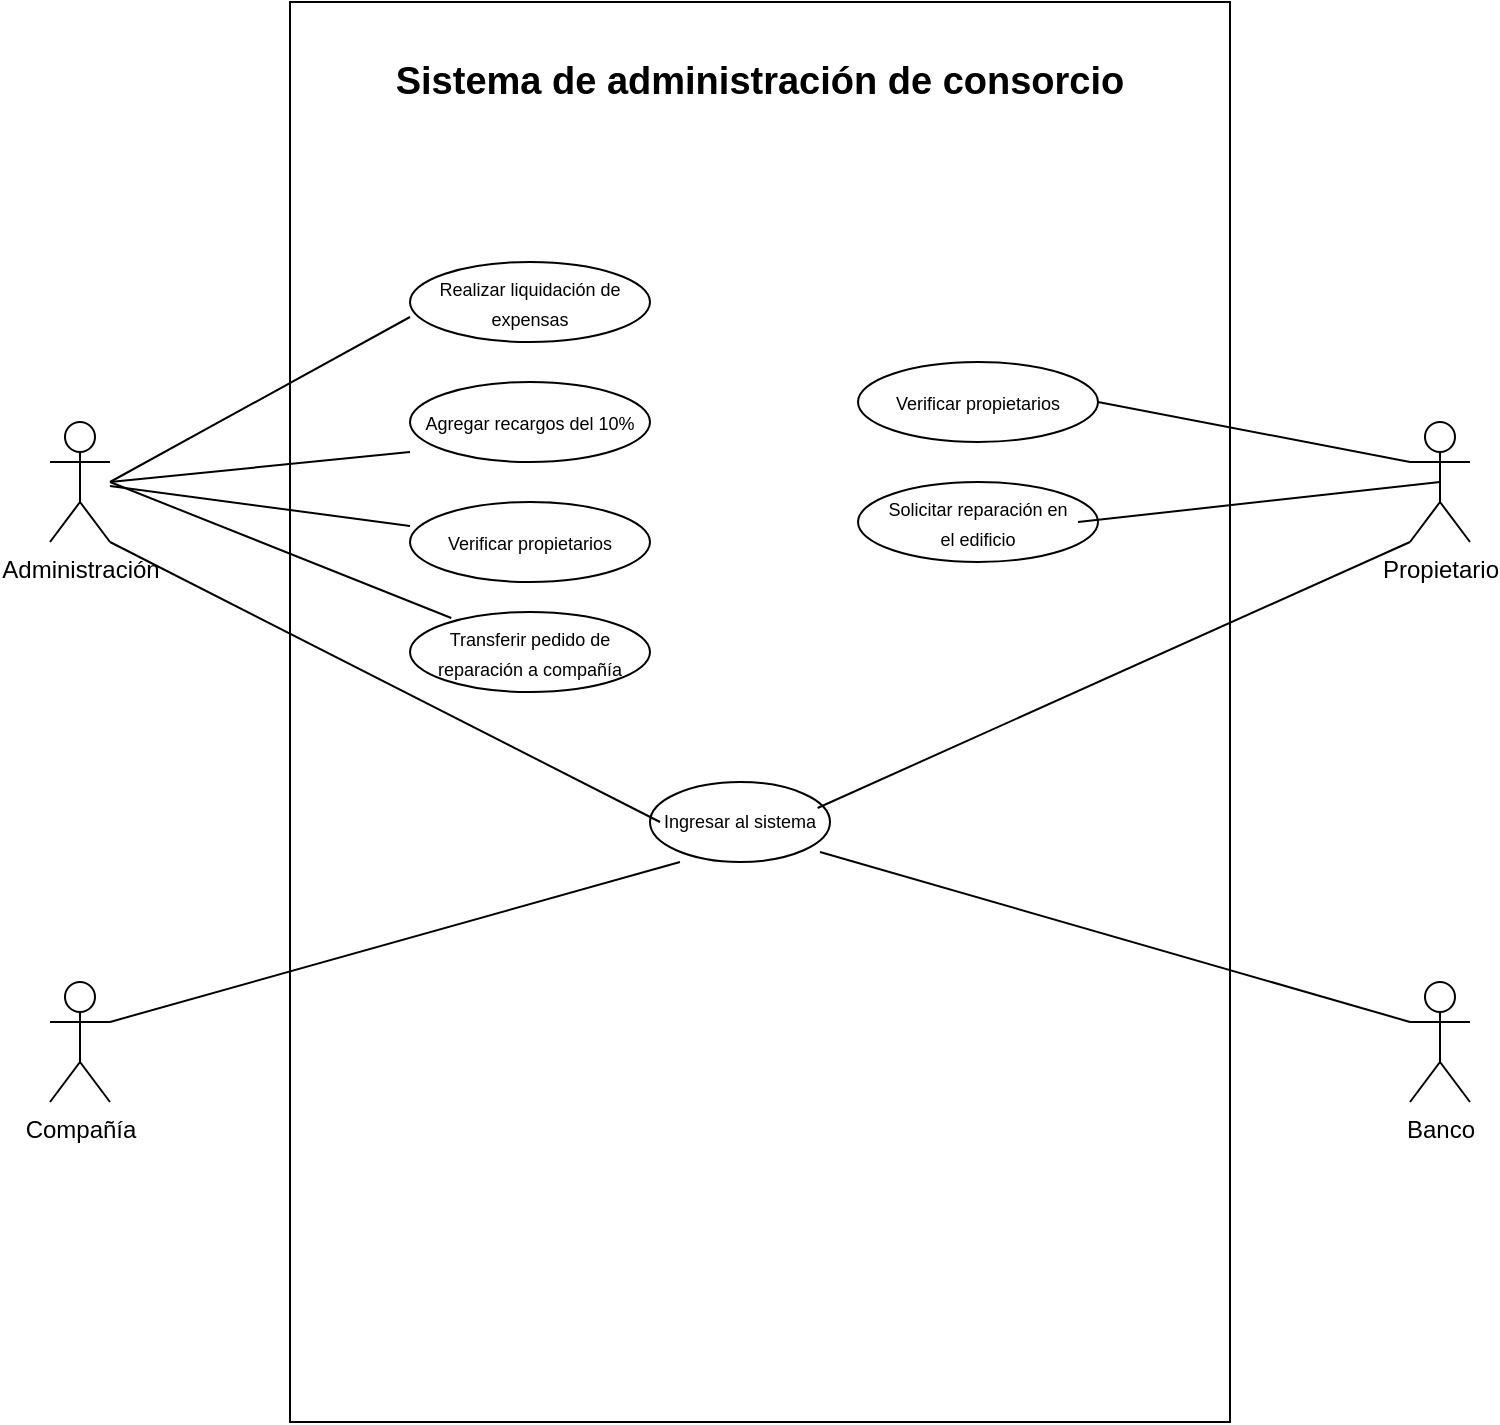 <mxfile version="24.3.1" type="github">
  <diagram name="Página-1" id="dHpCA66BBc9U6__JTMh9">
    <mxGraphModel dx="2002" dy="1807" grid="1" gridSize="10" guides="1" tooltips="1" connect="1" arrows="1" fold="1" page="1" pageScale="1" pageWidth="827" pageHeight="1169" math="0" shadow="0">
      <root>
        <mxCell id="0" />
        <mxCell id="1" parent="0" />
        <mxCell id="leOEBqHJ9ZsSow2MIpuy-2" value="" style="rounded=0;whiteSpace=wrap;html=1;" vertex="1" parent="1">
          <mxGeometry x="130" y="-140" width="470" height="710" as="geometry" />
        </mxCell>
        <mxCell id="leOEBqHJ9ZsSow2MIpuy-4" value="&lt;font style=&quot;font-size: 19px;&quot;&gt;&lt;b&gt;Sistema de administración de consorcio&lt;/b&gt;&lt;/font&gt;" style="text;html=1;align=center;verticalAlign=middle;whiteSpace=wrap;rounded=0;" vertex="1" parent="1">
          <mxGeometry x="130" y="-140" width="470" height="80" as="geometry" />
        </mxCell>
        <mxCell id="leOEBqHJ9ZsSow2MIpuy-6" value="Administración" style="shape=umlActor;verticalLabelPosition=bottom;verticalAlign=top;html=1;outlineConnect=0;" vertex="1" parent="1">
          <mxGeometry x="10" y="70" width="30" height="60" as="geometry" />
        </mxCell>
        <mxCell id="leOEBqHJ9ZsSow2MIpuy-7" value="" style="ellipse;whiteSpace=wrap;html=1;" vertex="1" parent="1">
          <mxGeometry x="190" y="-10" width="120" height="40" as="geometry" />
        </mxCell>
        <mxCell id="leOEBqHJ9ZsSow2MIpuy-8" value="&lt;font style=&quot;font-size: 9px;&quot;&gt;Realizar liquidación de expensas&lt;/font&gt;" style="text;html=1;align=center;verticalAlign=middle;whiteSpace=wrap;rounded=0;" vertex="1" parent="1">
          <mxGeometry x="190" y="-5" width="120" height="30" as="geometry" />
        </mxCell>
        <mxCell id="leOEBqHJ9ZsSow2MIpuy-9" value="" style="ellipse;whiteSpace=wrap;html=1;" vertex="1" parent="1">
          <mxGeometry x="190" y="50" width="120" height="40" as="geometry" />
        </mxCell>
        <mxCell id="leOEBqHJ9ZsSow2MIpuy-10" value="&lt;font style=&quot;font-size: 9px;&quot;&gt;Agregar recargos del 10%&lt;br&gt;&lt;/font&gt;" style="text;html=1;align=center;verticalAlign=middle;whiteSpace=wrap;rounded=0;" vertex="1" parent="1">
          <mxGeometry x="190" y="55" width="120" height="30" as="geometry" />
        </mxCell>
        <mxCell id="leOEBqHJ9ZsSow2MIpuy-11" value="" style="ellipse;whiteSpace=wrap;html=1;" vertex="1" parent="1">
          <mxGeometry x="190" y="110" width="120" height="40" as="geometry" />
        </mxCell>
        <mxCell id="leOEBqHJ9ZsSow2MIpuy-12" value="&lt;font style=&quot;font-size: 9px;&quot;&gt;Verificar propietarios&lt;/font&gt;" style="text;html=1;align=center;verticalAlign=middle;whiteSpace=wrap;rounded=0;" vertex="1" parent="1">
          <mxGeometry x="190" y="115" width="120" height="30" as="geometry" />
        </mxCell>
        <mxCell id="leOEBqHJ9ZsSow2MIpuy-13" value="" style="ellipse;whiteSpace=wrap;html=1;" vertex="1" parent="1">
          <mxGeometry x="190" y="165" width="120" height="40" as="geometry" />
        </mxCell>
        <mxCell id="leOEBqHJ9ZsSow2MIpuy-14" value="&lt;font style=&quot;font-size: 9px;&quot;&gt;Transferir pedido de reparación a compañía&lt;br&gt;&lt;/font&gt;" style="text;html=1;align=center;verticalAlign=middle;whiteSpace=wrap;rounded=0;" vertex="1" parent="1">
          <mxGeometry x="190" y="170" width="120" height="30" as="geometry" />
        </mxCell>
        <mxCell id="leOEBqHJ9ZsSow2MIpuy-15" value="" style="endArrow=none;html=1;rounded=0;entryX=0;entryY=0.75;entryDx=0;entryDy=0;" edge="1" parent="1" target="leOEBqHJ9ZsSow2MIpuy-8">
          <mxGeometry width="50" height="50" relative="1" as="geometry">
            <mxPoint x="40" y="100" as="sourcePoint" />
            <mxPoint x="90" y="35" as="targetPoint" />
          </mxGeometry>
        </mxCell>
        <mxCell id="leOEBqHJ9ZsSow2MIpuy-16" value="" style="endArrow=none;html=1;rounded=0;entryX=0;entryY=1;entryDx=0;entryDy=0;" edge="1" parent="1" target="leOEBqHJ9ZsSow2MIpuy-10">
          <mxGeometry width="50" height="50" relative="1" as="geometry">
            <mxPoint x="40" y="100" as="sourcePoint" />
            <mxPoint x="218" y="35" as="targetPoint" />
          </mxGeometry>
        </mxCell>
        <mxCell id="leOEBqHJ9ZsSow2MIpuy-17" value="" style="endArrow=none;html=1;rounded=0;" edge="1" parent="1" source="leOEBqHJ9ZsSow2MIpuy-6" target="leOEBqHJ9ZsSow2MIpuy-12">
          <mxGeometry width="50" height="50" relative="1" as="geometry">
            <mxPoint x="50" y="100" as="sourcePoint" />
            <mxPoint x="200" y="86" as="targetPoint" />
          </mxGeometry>
        </mxCell>
        <mxCell id="leOEBqHJ9ZsSow2MIpuy-18" value="" style="endArrow=none;html=1;rounded=0;entryX=0.172;entryY=-0.067;entryDx=0;entryDy=0;entryPerimeter=0;" edge="1" parent="1" target="leOEBqHJ9ZsSow2MIpuy-14">
          <mxGeometry width="50" height="50" relative="1" as="geometry">
            <mxPoint x="40" y="100" as="sourcePoint" />
            <mxPoint x="200" y="132" as="targetPoint" />
          </mxGeometry>
        </mxCell>
        <mxCell id="leOEBqHJ9ZsSow2MIpuy-19" value="&lt;div&gt;Propietario&lt;/div&gt;" style="shape=umlActor;verticalLabelPosition=bottom;verticalAlign=top;html=1;outlineConnect=0;" vertex="1" parent="1">
          <mxGeometry x="690" y="70" width="30" height="60" as="geometry" />
        </mxCell>
        <mxCell id="leOEBqHJ9ZsSow2MIpuy-22" value="Compañía" style="shape=umlActor;verticalLabelPosition=bottom;verticalAlign=top;html=1;outlineConnect=0;" vertex="1" parent="1">
          <mxGeometry x="10" y="350" width="30" height="60" as="geometry" />
        </mxCell>
        <mxCell id="leOEBqHJ9ZsSow2MIpuy-23" value="Banco" style="shape=umlActor;verticalLabelPosition=bottom;verticalAlign=top;html=1;outlineConnect=0;" vertex="1" parent="1">
          <mxGeometry x="690" y="350" width="30" height="60" as="geometry" />
        </mxCell>
        <mxCell id="leOEBqHJ9ZsSow2MIpuy-24" value="" style="ellipse;whiteSpace=wrap;html=1;" vertex="1" parent="1">
          <mxGeometry x="310" y="250" width="90" height="40" as="geometry" />
        </mxCell>
        <mxCell id="leOEBqHJ9ZsSow2MIpuy-25" value="Ingresar al sistema" style="text;html=1;align=center;verticalAlign=middle;whiteSpace=wrap;rounded=0;fontSize=9;" vertex="1" parent="1">
          <mxGeometry x="315" y="255" width="80" height="30" as="geometry" />
        </mxCell>
        <mxCell id="leOEBqHJ9ZsSow2MIpuy-26" value="" style="endArrow=none;html=1;rounded=0;entryX=0;entryY=0.5;entryDx=0;entryDy=0;exitX=1;exitY=1;exitDx=0;exitDy=0;exitPerimeter=0;" edge="1" parent="1" source="leOEBqHJ9ZsSow2MIpuy-6" target="leOEBqHJ9ZsSow2MIpuy-25">
          <mxGeometry width="50" height="50" relative="1" as="geometry">
            <mxPoint x="410" y="340" as="sourcePoint" />
            <mxPoint x="460" y="290" as="targetPoint" />
          </mxGeometry>
        </mxCell>
        <mxCell id="leOEBqHJ9ZsSow2MIpuy-27" value="" style="endArrow=none;html=1;rounded=0;entryX=0;entryY=1;entryDx=0;entryDy=0;exitX=1;exitY=0.333;exitDx=0;exitDy=0;exitPerimeter=0;" edge="1" parent="1" source="leOEBqHJ9ZsSow2MIpuy-22">
          <mxGeometry width="50" height="50" relative="1" as="geometry">
            <mxPoint x="50" y="380" as="sourcePoint" />
            <mxPoint x="325" y="290" as="targetPoint" />
          </mxGeometry>
        </mxCell>
        <mxCell id="leOEBqHJ9ZsSow2MIpuy-28" value="" style="endArrow=none;html=1;rounded=0;entryX=0;entryY=1;entryDx=0;entryDy=0;exitX=0.931;exitY=0.325;exitDx=0;exitDy=0;exitPerimeter=0;entryPerimeter=0;" edge="1" parent="1" source="leOEBqHJ9ZsSow2MIpuy-24" target="leOEBqHJ9ZsSow2MIpuy-19">
          <mxGeometry width="50" height="50" relative="1" as="geometry">
            <mxPoint x="400" y="260" as="sourcePoint" />
            <mxPoint x="685" y="180" as="targetPoint" />
          </mxGeometry>
        </mxCell>
        <mxCell id="leOEBqHJ9ZsSow2MIpuy-29" value="" style="endArrow=none;html=1;rounded=0;entryX=0;entryY=0.333;entryDx=0;entryDy=0;exitX=1;exitY=1;exitDx=0;exitDy=0;entryPerimeter=0;" edge="1" parent="1" source="leOEBqHJ9ZsSow2MIpuy-25" target="leOEBqHJ9ZsSow2MIpuy-23">
          <mxGeometry width="50" height="50" relative="1" as="geometry">
            <mxPoint x="404" y="273" as="sourcePoint" />
            <mxPoint x="700" y="140" as="targetPoint" />
          </mxGeometry>
        </mxCell>
        <mxCell id="leOEBqHJ9ZsSow2MIpuy-39" value="" style="group" vertex="1" connectable="0" parent="1">
          <mxGeometry x="414" y="40" width="120" height="40" as="geometry" />
        </mxCell>
        <mxCell id="leOEBqHJ9ZsSow2MIpuy-35" value="" style="ellipse;whiteSpace=wrap;html=1;" vertex="1" parent="leOEBqHJ9ZsSow2MIpuy-39">
          <mxGeometry width="120" height="40" as="geometry" />
        </mxCell>
        <mxCell id="leOEBqHJ9ZsSow2MIpuy-36" value="&lt;font style=&quot;font-size: 9px;&quot;&gt;Verificar propietarios&lt;/font&gt;" style="text;html=1;align=center;verticalAlign=middle;whiteSpace=wrap;rounded=0;" vertex="1" parent="leOEBqHJ9ZsSow2MIpuy-39">
          <mxGeometry y="5" width="120" height="30" as="geometry" />
        </mxCell>
        <mxCell id="leOEBqHJ9ZsSow2MIpuy-40" value="" style="group" vertex="1" connectable="0" parent="1">
          <mxGeometry x="414" y="100" width="120" height="40" as="geometry" />
        </mxCell>
        <mxCell id="leOEBqHJ9ZsSow2MIpuy-37" value="" style="ellipse;whiteSpace=wrap;html=1;" vertex="1" parent="leOEBqHJ9ZsSow2MIpuy-40">
          <mxGeometry width="120" height="40" as="geometry" />
        </mxCell>
        <mxCell id="leOEBqHJ9ZsSow2MIpuy-38" value="&lt;font style=&quot;font-size: 9px;&quot;&gt;Solicitar reparación en el edificio&lt;font style=&quot;font-size: 9px;&quot;&gt;&lt;br&gt;&lt;/font&gt;&lt;/font&gt;" style="text;html=1;align=center;verticalAlign=middle;whiteSpace=wrap;rounded=0;" vertex="1" parent="leOEBqHJ9ZsSow2MIpuy-40">
          <mxGeometry x="10" y="7.5" width="100" height="25" as="geometry" />
        </mxCell>
        <mxCell id="leOEBqHJ9ZsSow2MIpuy-41" value="" style="endArrow=none;html=1;rounded=0;entryX=0;entryY=0.333;entryDx=0;entryDy=0;entryPerimeter=0;exitX=1;exitY=0.5;exitDx=0;exitDy=0;" edge="1" parent="1" source="leOEBqHJ9ZsSow2MIpuy-36" target="leOEBqHJ9ZsSow2MIpuy-19">
          <mxGeometry width="50" height="50" relative="1" as="geometry">
            <mxPoint x="460" y="150" as="sourcePoint" />
            <mxPoint x="510" y="100" as="targetPoint" />
          </mxGeometry>
        </mxCell>
        <mxCell id="leOEBqHJ9ZsSow2MIpuy-42" value="" style="endArrow=none;html=1;rounded=0;entryX=0.5;entryY=0.5;entryDx=0;entryDy=0;entryPerimeter=0;exitX=1;exitY=0.5;exitDx=0;exitDy=0;" edge="1" parent="1" source="leOEBqHJ9ZsSow2MIpuy-38" target="leOEBqHJ9ZsSow2MIpuy-19">
          <mxGeometry width="50" height="50" relative="1" as="geometry">
            <mxPoint x="544" y="70" as="sourcePoint" />
            <mxPoint x="700" y="100" as="targetPoint" />
          </mxGeometry>
        </mxCell>
      </root>
    </mxGraphModel>
  </diagram>
</mxfile>
